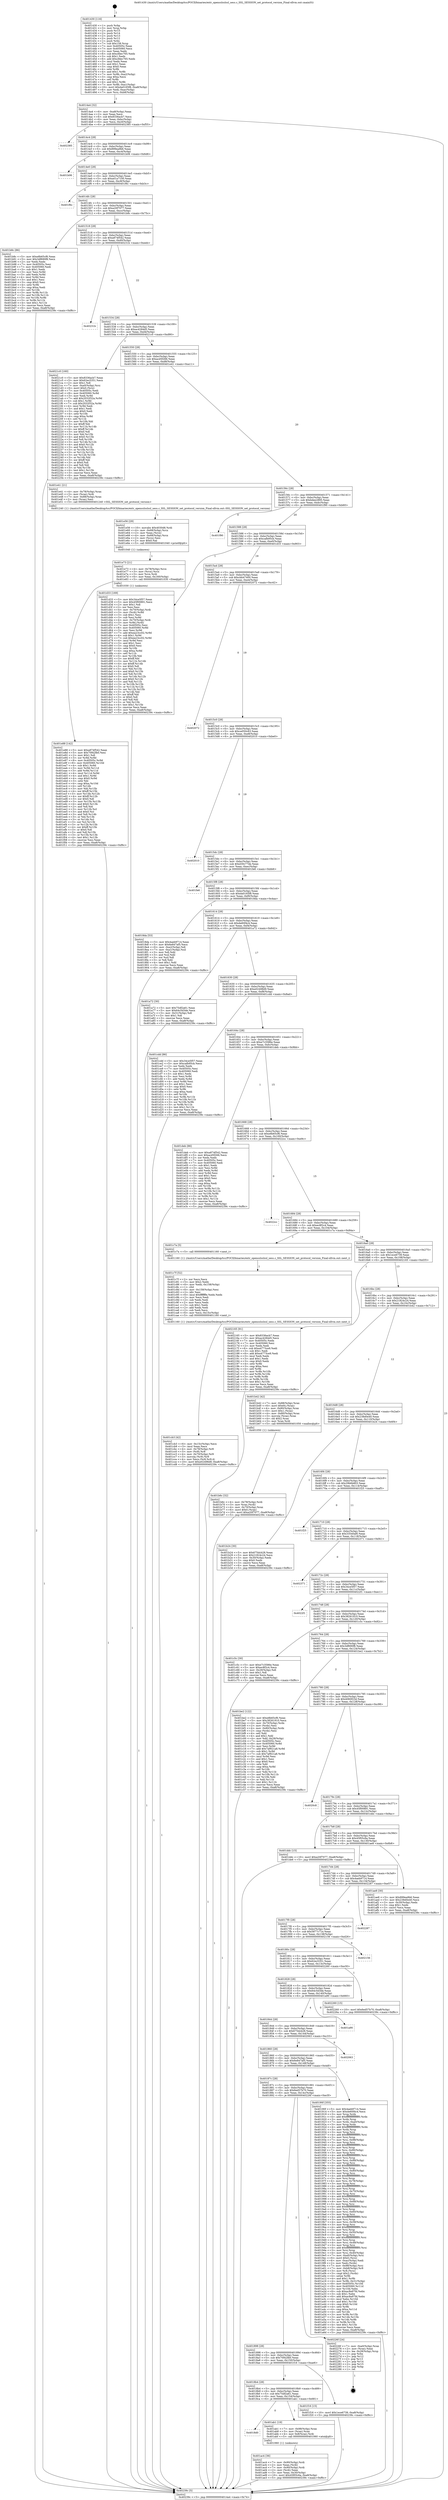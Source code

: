digraph "0x401430" {
  label = "0x401430 (/mnt/c/Users/mathe/Desktop/tcc/POCII/binaries/extr_opensslsslssl_sess.c_SSL_SESSION_set_protocol_version_Final-ollvm.out::main(0))"
  labelloc = "t"
  node[shape=record]

  Entry [label="",width=0.3,height=0.3,shape=circle,fillcolor=black,style=filled]
  "0x4014a4" [label="{
     0x4014a4 [32]\l
     | [instrs]\l
     &nbsp;&nbsp;0x4014a4 \<+6\>: mov -0xa8(%rbp),%eax\l
     &nbsp;&nbsp;0x4014aa \<+2\>: mov %eax,%ecx\l
     &nbsp;&nbsp;0x4014ac \<+6\>: sub $0x8336acb7,%ecx\l
     &nbsp;&nbsp;0x4014b2 \<+6\>: mov %eax,-0xbc(%rbp)\l
     &nbsp;&nbsp;0x4014b8 \<+6\>: mov %ecx,-0xc0(%rbp)\l
     &nbsp;&nbsp;0x4014be \<+6\>: je 0000000000402385 \<main+0xf55\>\l
  }"]
  "0x402385" [label="{
     0x402385\l
  }", style=dashed]
  "0x4014c4" [label="{
     0x4014c4 [28]\l
     | [instrs]\l
     &nbsp;&nbsp;0x4014c4 \<+5\>: jmp 00000000004014c9 \<main+0x99\>\l
     &nbsp;&nbsp;0x4014c9 \<+6\>: mov -0xbc(%rbp),%eax\l
     &nbsp;&nbsp;0x4014cf \<+5\>: sub $0x899ea9b6,%eax\l
     &nbsp;&nbsp;0x4014d4 \<+6\>: mov %eax,-0xc4(%rbp)\l
     &nbsp;&nbsp;0x4014da \<+6\>: je 0000000000401b06 \<main+0x6d6\>\l
  }"]
  Exit [label="",width=0.3,height=0.3,shape=circle,fillcolor=black,style=filled,peripheries=2]
  "0x401b06" [label="{
     0x401b06\l
  }", style=dashed]
  "0x4014e0" [label="{
     0x4014e0 [28]\l
     | [instrs]\l
     &nbsp;&nbsp;0x4014e0 \<+5\>: jmp 00000000004014e5 \<main+0xb5\>\l
     &nbsp;&nbsp;0x4014e5 \<+6\>: mov -0xbc(%rbp),%eax\l
     &nbsp;&nbsp;0x4014eb \<+5\>: sub $0xa01a7100,%eax\l
     &nbsp;&nbsp;0x4014f0 \<+6\>: mov %eax,-0xc8(%rbp)\l
     &nbsp;&nbsp;0x4014f6 \<+6\>: je 0000000000401f6c \<main+0xb3c\>\l
  }"]
  "0x401e88" [label="{
     0x401e88 [142]\l
     | [instrs]\l
     &nbsp;&nbsp;0x401e88 \<+5\>: mov $0xa874f542,%eax\l
     &nbsp;&nbsp;0x401e8d \<+5\>: mov $0x70f42fb0,%esi\l
     &nbsp;&nbsp;0x401e92 \<+2\>: mov $0x1,%dl\l
     &nbsp;&nbsp;0x401e94 \<+3\>: xor %r8d,%r8d\l
     &nbsp;&nbsp;0x401e97 \<+8\>: mov 0x40505c,%r9d\l
     &nbsp;&nbsp;0x401e9f \<+8\>: mov 0x405060,%r10d\l
     &nbsp;&nbsp;0x401ea7 \<+4\>: sub $0x1,%r8d\l
     &nbsp;&nbsp;0x401eab \<+3\>: mov %r9d,%r11d\l
     &nbsp;&nbsp;0x401eae \<+3\>: add %r8d,%r11d\l
     &nbsp;&nbsp;0x401eb1 \<+4\>: imul %r11d,%r9d\l
     &nbsp;&nbsp;0x401eb5 \<+4\>: and $0x1,%r9d\l
     &nbsp;&nbsp;0x401eb9 \<+4\>: cmp $0x0,%r9d\l
     &nbsp;&nbsp;0x401ebd \<+3\>: sete %bl\l
     &nbsp;&nbsp;0x401ec0 \<+4\>: cmp $0xa,%r10d\l
     &nbsp;&nbsp;0x401ec4 \<+4\>: setl %r14b\l
     &nbsp;&nbsp;0x401ec8 \<+3\>: mov %bl,%r15b\l
     &nbsp;&nbsp;0x401ecb \<+4\>: xor $0xff,%r15b\l
     &nbsp;&nbsp;0x401ecf \<+3\>: mov %r14b,%r12b\l
     &nbsp;&nbsp;0x401ed2 \<+4\>: xor $0xff,%r12b\l
     &nbsp;&nbsp;0x401ed6 \<+3\>: xor $0x0,%dl\l
     &nbsp;&nbsp;0x401ed9 \<+3\>: mov %r15b,%r13b\l
     &nbsp;&nbsp;0x401edc \<+4\>: and $0x0,%r13b\l
     &nbsp;&nbsp;0x401ee0 \<+2\>: and %dl,%bl\l
     &nbsp;&nbsp;0x401ee2 \<+3\>: mov %r12b,%cl\l
     &nbsp;&nbsp;0x401ee5 \<+3\>: and $0x0,%cl\l
     &nbsp;&nbsp;0x401ee8 \<+3\>: and %dl,%r14b\l
     &nbsp;&nbsp;0x401eeb \<+3\>: or %bl,%r13b\l
     &nbsp;&nbsp;0x401eee \<+3\>: or %r14b,%cl\l
     &nbsp;&nbsp;0x401ef1 \<+3\>: xor %cl,%r13b\l
     &nbsp;&nbsp;0x401ef4 \<+3\>: or %r12b,%r15b\l
     &nbsp;&nbsp;0x401ef7 \<+4\>: xor $0xff,%r15b\l
     &nbsp;&nbsp;0x401efb \<+3\>: or $0x0,%dl\l
     &nbsp;&nbsp;0x401efe \<+3\>: and %dl,%r15b\l
     &nbsp;&nbsp;0x401f01 \<+3\>: or %r15b,%r13b\l
     &nbsp;&nbsp;0x401f04 \<+4\>: test $0x1,%r13b\l
     &nbsp;&nbsp;0x401f08 \<+3\>: cmovne %esi,%eax\l
     &nbsp;&nbsp;0x401f0b \<+6\>: mov %eax,-0xa8(%rbp)\l
     &nbsp;&nbsp;0x401f11 \<+5\>: jmp 000000000040239c \<main+0xf6c\>\l
  }"]
  "0x401f6c" [label="{
     0x401f6c\l
  }", style=dashed]
  "0x4014fc" [label="{
     0x4014fc [28]\l
     | [instrs]\l
     &nbsp;&nbsp;0x4014fc \<+5\>: jmp 0000000000401501 \<main+0xd1\>\l
     &nbsp;&nbsp;0x401501 \<+6\>: mov -0xbc(%rbp),%eax\l
     &nbsp;&nbsp;0x401507 \<+5\>: sub $0xa20f7077,%eax\l
     &nbsp;&nbsp;0x40150c \<+6\>: mov %eax,-0xcc(%rbp)\l
     &nbsp;&nbsp;0x401512 \<+6\>: je 0000000000401b8c \<main+0x75c\>\l
  }"]
  "0x401e73" [label="{
     0x401e73 [21]\l
     | [instrs]\l
     &nbsp;&nbsp;0x401e73 \<+4\>: mov -0x78(%rbp),%rcx\l
     &nbsp;&nbsp;0x401e77 \<+3\>: mov (%rcx),%rcx\l
     &nbsp;&nbsp;0x401e7a \<+3\>: mov %rcx,%rdi\l
     &nbsp;&nbsp;0x401e7d \<+6\>: mov %eax,-0x160(%rbp)\l
     &nbsp;&nbsp;0x401e83 \<+5\>: call 0000000000401030 \<free@plt\>\l
     | [calls]\l
     &nbsp;&nbsp;0x401030 \{1\} (unknown)\l
  }"]
  "0x401b8c" [label="{
     0x401b8c [86]\l
     | [instrs]\l
     &nbsp;&nbsp;0x401b8c \<+5\>: mov $0xe8b65cf6,%eax\l
     &nbsp;&nbsp;0x401b91 \<+5\>: mov $0x3df690f8,%ecx\l
     &nbsp;&nbsp;0x401b96 \<+2\>: xor %edx,%edx\l
     &nbsp;&nbsp;0x401b98 \<+7\>: mov 0x40505c,%esi\l
     &nbsp;&nbsp;0x401b9f \<+7\>: mov 0x405060,%edi\l
     &nbsp;&nbsp;0x401ba6 \<+3\>: sub $0x1,%edx\l
     &nbsp;&nbsp;0x401ba9 \<+3\>: mov %esi,%r8d\l
     &nbsp;&nbsp;0x401bac \<+3\>: add %edx,%r8d\l
     &nbsp;&nbsp;0x401baf \<+4\>: imul %r8d,%esi\l
     &nbsp;&nbsp;0x401bb3 \<+3\>: and $0x1,%esi\l
     &nbsp;&nbsp;0x401bb6 \<+3\>: cmp $0x0,%esi\l
     &nbsp;&nbsp;0x401bb9 \<+4\>: sete %r9b\l
     &nbsp;&nbsp;0x401bbd \<+3\>: cmp $0xa,%edi\l
     &nbsp;&nbsp;0x401bc0 \<+4\>: setl %r10b\l
     &nbsp;&nbsp;0x401bc4 \<+3\>: mov %r9b,%r11b\l
     &nbsp;&nbsp;0x401bc7 \<+3\>: and %r10b,%r11b\l
     &nbsp;&nbsp;0x401bca \<+3\>: xor %r10b,%r9b\l
     &nbsp;&nbsp;0x401bcd \<+3\>: or %r9b,%r11b\l
     &nbsp;&nbsp;0x401bd0 \<+4\>: test $0x1,%r11b\l
     &nbsp;&nbsp;0x401bd4 \<+3\>: cmovne %ecx,%eax\l
     &nbsp;&nbsp;0x401bd7 \<+6\>: mov %eax,-0xa8(%rbp)\l
     &nbsp;&nbsp;0x401bdd \<+5\>: jmp 000000000040239c \<main+0xf6c\>\l
  }"]
  "0x401518" [label="{
     0x401518 [28]\l
     | [instrs]\l
     &nbsp;&nbsp;0x401518 \<+5\>: jmp 000000000040151d \<main+0xed\>\l
     &nbsp;&nbsp;0x40151d \<+6\>: mov -0xbc(%rbp),%eax\l
     &nbsp;&nbsp;0x401523 \<+5\>: sub $0xa874f542,%eax\l
     &nbsp;&nbsp;0x401528 \<+6\>: mov %eax,-0xd0(%rbp)\l
     &nbsp;&nbsp;0x40152e \<+6\>: je 000000000040231b \<main+0xeeb\>\l
  }"]
  "0x401e56" [label="{
     0x401e56 [29]\l
     | [instrs]\l
     &nbsp;&nbsp;0x401e56 \<+10\>: movabs $0x4030d6,%rdi\l
     &nbsp;&nbsp;0x401e60 \<+4\>: mov -0x68(%rbp),%rcx\l
     &nbsp;&nbsp;0x401e64 \<+2\>: mov %eax,(%rcx)\l
     &nbsp;&nbsp;0x401e66 \<+4\>: mov -0x68(%rbp),%rcx\l
     &nbsp;&nbsp;0x401e6a \<+2\>: mov (%rcx),%esi\l
     &nbsp;&nbsp;0x401e6c \<+2\>: mov $0x0,%al\l
     &nbsp;&nbsp;0x401e6e \<+5\>: call 0000000000401040 \<printf@plt\>\l
     | [calls]\l
     &nbsp;&nbsp;0x401040 \{1\} (unknown)\l
  }"]
  "0x40231b" [label="{
     0x40231b\l
  }", style=dashed]
  "0x401534" [label="{
     0x401534 [28]\l
     | [instrs]\l
     &nbsp;&nbsp;0x401534 \<+5\>: jmp 0000000000401539 \<main+0x109\>\l
     &nbsp;&nbsp;0x401539 \<+6\>: mov -0xbc(%rbp),%eax\l
     &nbsp;&nbsp;0x40153f \<+5\>: sub $0xac4284d5,%eax\l
     &nbsp;&nbsp;0x401544 \<+6\>: mov %eax,-0xd4(%rbp)\l
     &nbsp;&nbsp;0x40154a \<+6\>: je 00000000004021c0 \<main+0xd90\>\l
  }"]
  "0x401cb3" [label="{
     0x401cb3 [42]\l
     | [instrs]\l
     &nbsp;&nbsp;0x401cb3 \<+6\>: mov -0x15c(%rbp),%ecx\l
     &nbsp;&nbsp;0x401cb9 \<+3\>: imul %eax,%ecx\l
     &nbsp;&nbsp;0x401cbc \<+4\>: mov -0x78(%rbp),%r8\l
     &nbsp;&nbsp;0x401cc0 \<+3\>: mov (%r8),%r8\l
     &nbsp;&nbsp;0x401cc3 \<+4\>: mov -0x70(%rbp),%r9\l
     &nbsp;&nbsp;0x401cc7 \<+3\>: movslq (%r9),%r9\l
     &nbsp;&nbsp;0x401cca \<+4\>: mov %ecx,(%r8,%r9,4)\l
     &nbsp;&nbsp;0x401cce \<+10\>: movl $0xe02498d9,-0xa8(%rbp)\l
     &nbsp;&nbsp;0x401cd8 \<+5\>: jmp 000000000040239c \<main+0xf6c\>\l
  }"]
  "0x4021c0" [label="{
     0x4021c0 [160]\l
     | [instrs]\l
     &nbsp;&nbsp;0x4021c0 \<+5\>: mov $0x8336acb7,%eax\l
     &nbsp;&nbsp;0x4021c5 \<+5\>: mov $0x62ec5351,%ecx\l
     &nbsp;&nbsp;0x4021ca \<+2\>: mov $0x1,%dl\l
     &nbsp;&nbsp;0x4021cc \<+7\>: mov -0xa0(%rbp),%rsi\l
     &nbsp;&nbsp;0x4021d3 \<+6\>: movl $0x0,(%rsi)\l
     &nbsp;&nbsp;0x4021d9 \<+7\>: mov 0x40505c,%edi\l
     &nbsp;&nbsp;0x4021e0 \<+8\>: mov 0x405060,%r8d\l
     &nbsp;&nbsp;0x4021e8 \<+3\>: mov %edi,%r9d\l
     &nbsp;&nbsp;0x4021eb \<+7\>: add $0x2032f32a,%r9d\l
     &nbsp;&nbsp;0x4021f2 \<+4\>: sub $0x1,%r9d\l
     &nbsp;&nbsp;0x4021f6 \<+7\>: sub $0x2032f32a,%r9d\l
     &nbsp;&nbsp;0x4021fd \<+4\>: imul %r9d,%edi\l
     &nbsp;&nbsp;0x402201 \<+3\>: and $0x1,%edi\l
     &nbsp;&nbsp;0x402204 \<+3\>: cmp $0x0,%edi\l
     &nbsp;&nbsp;0x402207 \<+4\>: sete %r10b\l
     &nbsp;&nbsp;0x40220b \<+4\>: cmp $0xa,%r8d\l
     &nbsp;&nbsp;0x40220f \<+4\>: setl %r11b\l
     &nbsp;&nbsp;0x402213 \<+3\>: mov %r10b,%bl\l
     &nbsp;&nbsp;0x402216 \<+3\>: xor $0xff,%bl\l
     &nbsp;&nbsp;0x402219 \<+3\>: mov %r11b,%r14b\l
     &nbsp;&nbsp;0x40221c \<+4\>: xor $0xff,%r14b\l
     &nbsp;&nbsp;0x402220 \<+3\>: xor $0x0,%dl\l
     &nbsp;&nbsp;0x402223 \<+3\>: mov %bl,%r15b\l
     &nbsp;&nbsp;0x402226 \<+4\>: and $0x0,%r15b\l
     &nbsp;&nbsp;0x40222a \<+3\>: and %dl,%r10b\l
     &nbsp;&nbsp;0x40222d \<+3\>: mov %r14b,%r12b\l
     &nbsp;&nbsp;0x402230 \<+4\>: and $0x0,%r12b\l
     &nbsp;&nbsp;0x402234 \<+3\>: and %dl,%r11b\l
     &nbsp;&nbsp;0x402237 \<+3\>: or %r10b,%r15b\l
     &nbsp;&nbsp;0x40223a \<+3\>: or %r11b,%r12b\l
     &nbsp;&nbsp;0x40223d \<+3\>: xor %r12b,%r15b\l
     &nbsp;&nbsp;0x402240 \<+3\>: or %r14b,%bl\l
     &nbsp;&nbsp;0x402243 \<+3\>: xor $0xff,%bl\l
     &nbsp;&nbsp;0x402246 \<+3\>: or $0x0,%dl\l
     &nbsp;&nbsp;0x402249 \<+2\>: and %dl,%bl\l
     &nbsp;&nbsp;0x40224b \<+3\>: or %bl,%r15b\l
     &nbsp;&nbsp;0x40224e \<+4\>: test $0x1,%r15b\l
     &nbsp;&nbsp;0x402252 \<+3\>: cmovne %ecx,%eax\l
     &nbsp;&nbsp;0x402255 \<+6\>: mov %eax,-0xa8(%rbp)\l
     &nbsp;&nbsp;0x40225b \<+5\>: jmp 000000000040239c \<main+0xf6c\>\l
  }"]
  "0x401550" [label="{
     0x401550 [28]\l
     | [instrs]\l
     &nbsp;&nbsp;0x401550 \<+5\>: jmp 0000000000401555 \<main+0x125\>\l
     &nbsp;&nbsp;0x401555 \<+6\>: mov -0xbc(%rbp),%eax\l
     &nbsp;&nbsp;0x40155b \<+5\>: sub $0xacd5f266,%eax\l
     &nbsp;&nbsp;0x401560 \<+6\>: mov %eax,-0xd8(%rbp)\l
     &nbsp;&nbsp;0x401566 \<+6\>: je 0000000000401e41 \<main+0xa11\>\l
  }"]
  "0x401c7f" [label="{
     0x401c7f [52]\l
     | [instrs]\l
     &nbsp;&nbsp;0x401c7f \<+2\>: xor %ecx,%ecx\l
     &nbsp;&nbsp;0x401c81 \<+5\>: mov $0x2,%edx\l
     &nbsp;&nbsp;0x401c86 \<+6\>: mov %edx,-0x158(%rbp)\l
     &nbsp;&nbsp;0x401c8c \<+1\>: cltd\l
     &nbsp;&nbsp;0x401c8d \<+6\>: mov -0x158(%rbp),%esi\l
     &nbsp;&nbsp;0x401c93 \<+2\>: idiv %esi\l
     &nbsp;&nbsp;0x401c95 \<+6\>: imul $0xfffffffe,%edx,%edx\l
     &nbsp;&nbsp;0x401c9b \<+2\>: mov %ecx,%edi\l
     &nbsp;&nbsp;0x401c9d \<+2\>: sub %edx,%edi\l
     &nbsp;&nbsp;0x401c9f \<+2\>: mov %ecx,%edx\l
     &nbsp;&nbsp;0x401ca1 \<+3\>: sub $0x1,%edx\l
     &nbsp;&nbsp;0x401ca4 \<+2\>: add %edx,%edi\l
     &nbsp;&nbsp;0x401ca6 \<+2\>: sub %edi,%ecx\l
     &nbsp;&nbsp;0x401ca8 \<+6\>: mov %ecx,-0x15c(%rbp)\l
     &nbsp;&nbsp;0x401cae \<+5\>: call 0000000000401160 \<next_i\>\l
     | [calls]\l
     &nbsp;&nbsp;0x401160 \{1\} (/mnt/c/Users/mathe/Desktop/tcc/POCII/binaries/extr_opensslsslssl_sess.c_SSL_SESSION_set_protocol_version_Final-ollvm.out::next_i)\l
  }"]
  "0x401e41" [label="{
     0x401e41 [21]\l
     | [instrs]\l
     &nbsp;&nbsp;0x401e41 \<+4\>: mov -0x78(%rbp),%rax\l
     &nbsp;&nbsp;0x401e45 \<+3\>: mov (%rax),%rdi\l
     &nbsp;&nbsp;0x401e48 \<+7\>: mov -0x88(%rbp),%rax\l
     &nbsp;&nbsp;0x401e4f \<+2\>: mov (%rax),%esi\l
     &nbsp;&nbsp;0x401e51 \<+5\>: call 0000000000401240 \<SSL_SESSION_set_protocol_version\>\l
     | [calls]\l
     &nbsp;&nbsp;0x401240 \{1\} (/mnt/c/Users/mathe/Desktop/tcc/POCII/binaries/extr_opensslsslssl_sess.c_SSL_SESSION_set_protocol_version_Final-ollvm.out::SSL_SESSION_set_protocol_version)\l
  }"]
  "0x40156c" [label="{
     0x40156c [28]\l
     | [instrs]\l
     &nbsp;&nbsp;0x40156c \<+5\>: jmp 0000000000401571 \<main+0x141\>\l
     &nbsp;&nbsp;0x401571 \<+6\>: mov -0xbc(%rbp),%eax\l
     &nbsp;&nbsp;0x401577 \<+5\>: sub $0xbdee2895,%eax\l
     &nbsp;&nbsp;0x40157c \<+6\>: mov %eax,-0xdc(%rbp)\l
     &nbsp;&nbsp;0x401582 \<+6\>: je 0000000000401f90 \<main+0xb60\>\l
  }"]
  "0x401b6c" [label="{
     0x401b6c [32]\l
     | [instrs]\l
     &nbsp;&nbsp;0x401b6c \<+4\>: mov -0x78(%rbp),%rdi\l
     &nbsp;&nbsp;0x401b70 \<+3\>: mov %rax,(%rdi)\l
     &nbsp;&nbsp;0x401b73 \<+4\>: mov -0x70(%rbp),%rax\l
     &nbsp;&nbsp;0x401b77 \<+6\>: movl $0x0,(%rax)\l
     &nbsp;&nbsp;0x401b7d \<+10\>: movl $0xa20f7077,-0xa8(%rbp)\l
     &nbsp;&nbsp;0x401b87 \<+5\>: jmp 000000000040239c \<main+0xf6c\>\l
  }"]
  "0x401f90" [label="{
     0x401f90\l
  }", style=dashed]
  "0x401588" [label="{
     0x401588 [28]\l
     | [instrs]\l
     &nbsp;&nbsp;0x401588 \<+5\>: jmp 000000000040158d \<main+0x15d\>\l
     &nbsp;&nbsp;0x40158d \<+6\>: mov -0xbc(%rbp),%eax\l
     &nbsp;&nbsp;0x401593 \<+5\>: sub $0xcafb95cb,%eax\l
     &nbsp;&nbsp;0x401598 \<+6\>: mov %eax,-0xe0(%rbp)\l
     &nbsp;&nbsp;0x40159e \<+6\>: je 0000000000401d33 \<main+0x903\>\l
  }"]
  "0x401ac4" [label="{
     0x401ac4 [36]\l
     | [instrs]\l
     &nbsp;&nbsp;0x401ac4 \<+7\>: mov -0x90(%rbp),%rdi\l
     &nbsp;&nbsp;0x401acb \<+2\>: mov %eax,(%rdi)\l
     &nbsp;&nbsp;0x401acd \<+7\>: mov -0x90(%rbp),%rdi\l
     &nbsp;&nbsp;0x401ad4 \<+2\>: mov (%rdi),%eax\l
     &nbsp;&nbsp;0x401ad6 \<+3\>: mov %eax,-0x30(%rbp)\l
     &nbsp;&nbsp;0x401ad9 \<+10\>: movl $0x45f05c6a,-0xa8(%rbp)\l
     &nbsp;&nbsp;0x401ae3 \<+5\>: jmp 000000000040239c \<main+0xf6c\>\l
  }"]
  "0x401d33" [label="{
     0x401d33 [169]\l
     | [instrs]\l
     &nbsp;&nbsp;0x401d33 \<+5\>: mov $0x34ce5f57,%eax\l
     &nbsp;&nbsp;0x401d38 \<+5\>: mov $0x45f00891,%ecx\l
     &nbsp;&nbsp;0x401d3d \<+2\>: mov $0x1,%dl\l
     &nbsp;&nbsp;0x401d3f \<+2\>: xor %esi,%esi\l
     &nbsp;&nbsp;0x401d41 \<+4\>: mov -0x70(%rbp),%rdi\l
     &nbsp;&nbsp;0x401d45 \<+3\>: mov (%rdi),%r8d\l
     &nbsp;&nbsp;0x401d48 \<+3\>: sub $0x1,%esi\l
     &nbsp;&nbsp;0x401d4b \<+3\>: sub %esi,%r8d\l
     &nbsp;&nbsp;0x401d4e \<+4\>: mov -0x70(%rbp),%rdi\l
     &nbsp;&nbsp;0x401d52 \<+3\>: mov %r8d,(%rdi)\l
     &nbsp;&nbsp;0x401d55 \<+7\>: mov 0x40505c,%esi\l
     &nbsp;&nbsp;0x401d5c \<+8\>: mov 0x405060,%r8d\l
     &nbsp;&nbsp;0x401d64 \<+3\>: mov %esi,%r9d\l
     &nbsp;&nbsp;0x401d67 \<+7\>: add $0xea23cc02,%r9d\l
     &nbsp;&nbsp;0x401d6e \<+4\>: sub $0x1,%r9d\l
     &nbsp;&nbsp;0x401d72 \<+7\>: sub $0xea23cc02,%r9d\l
     &nbsp;&nbsp;0x401d79 \<+4\>: imul %r9d,%esi\l
     &nbsp;&nbsp;0x401d7d \<+3\>: and $0x1,%esi\l
     &nbsp;&nbsp;0x401d80 \<+3\>: cmp $0x0,%esi\l
     &nbsp;&nbsp;0x401d83 \<+4\>: sete %r10b\l
     &nbsp;&nbsp;0x401d87 \<+4\>: cmp $0xa,%r8d\l
     &nbsp;&nbsp;0x401d8b \<+4\>: setl %r11b\l
     &nbsp;&nbsp;0x401d8f \<+3\>: mov %r10b,%bl\l
     &nbsp;&nbsp;0x401d92 \<+3\>: xor $0xff,%bl\l
     &nbsp;&nbsp;0x401d95 \<+3\>: mov %r11b,%r14b\l
     &nbsp;&nbsp;0x401d98 \<+4\>: xor $0xff,%r14b\l
     &nbsp;&nbsp;0x401d9c \<+3\>: xor $0x0,%dl\l
     &nbsp;&nbsp;0x401d9f \<+3\>: mov %bl,%r15b\l
     &nbsp;&nbsp;0x401da2 \<+4\>: and $0x0,%r15b\l
     &nbsp;&nbsp;0x401da6 \<+3\>: and %dl,%r10b\l
     &nbsp;&nbsp;0x401da9 \<+3\>: mov %r14b,%r12b\l
     &nbsp;&nbsp;0x401dac \<+4\>: and $0x0,%r12b\l
     &nbsp;&nbsp;0x401db0 \<+3\>: and %dl,%r11b\l
     &nbsp;&nbsp;0x401db3 \<+3\>: or %r10b,%r15b\l
     &nbsp;&nbsp;0x401db6 \<+3\>: or %r11b,%r12b\l
     &nbsp;&nbsp;0x401db9 \<+3\>: xor %r12b,%r15b\l
     &nbsp;&nbsp;0x401dbc \<+3\>: or %r14b,%bl\l
     &nbsp;&nbsp;0x401dbf \<+3\>: xor $0xff,%bl\l
     &nbsp;&nbsp;0x401dc2 \<+3\>: or $0x0,%dl\l
     &nbsp;&nbsp;0x401dc5 \<+2\>: and %dl,%bl\l
     &nbsp;&nbsp;0x401dc7 \<+3\>: or %bl,%r15b\l
     &nbsp;&nbsp;0x401dca \<+4\>: test $0x1,%r15b\l
     &nbsp;&nbsp;0x401dce \<+3\>: cmovne %ecx,%eax\l
     &nbsp;&nbsp;0x401dd1 \<+6\>: mov %eax,-0xa8(%rbp)\l
     &nbsp;&nbsp;0x401dd7 \<+5\>: jmp 000000000040239c \<main+0xf6c\>\l
  }"]
  "0x4015a4" [label="{
     0x4015a4 [28]\l
     | [instrs]\l
     &nbsp;&nbsp;0x4015a4 \<+5\>: jmp 00000000004015a9 \<main+0x179\>\l
     &nbsp;&nbsp;0x4015a9 \<+6\>: mov -0xbc(%rbp),%eax\l
     &nbsp;&nbsp;0x4015af \<+5\>: sub $0xcbb47400,%eax\l
     &nbsp;&nbsp;0x4015b4 \<+6\>: mov %eax,-0xe4(%rbp)\l
     &nbsp;&nbsp;0x4015ba \<+6\>: je 0000000000402072 \<main+0xc42\>\l
  }"]
  "0x4018d0" [label="{
     0x4018d0\l
  }", style=dashed]
  "0x402072" [label="{
     0x402072\l
  }", style=dashed]
  "0x4015c0" [label="{
     0x4015c0 [28]\l
     | [instrs]\l
     &nbsp;&nbsp;0x4015c0 \<+5\>: jmp 00000000004015c5 \<main+0x195\>\l
     &nbsp;&nbsp;0x4015c5 \<+6\>: mov -0xbc(%rbp),%eax\l
     &nbsp;&nbsp;0x4015cb \<+5\>: sub $0xce050c63,%eax\l
     &nbsp;&nbsp;0x4015d0 \<+6\>: mov %eax,-0xe8(%rbp)\l
     &nbsp;&nbsp;0x4015d6 \<+6\>: je 0000000000402010 \<main+0xbe0\>\l
  }"]
  "0x401ab1" [label="{
     0x401ab1 [19]\l
     | [instrs]\l
     &nbsp;&nbsp;0x401ab1 \<+7\>: mov -0x98(%rbp),%rax\l
     &nbsp;&nbsp;0x401ab8 \<+3\>: mov (%rax),%rax\l
     &nbsp;&nbsp;0x401abb \<+4\>: mov 0x8(%rax),%rdi\l
     &nbsp;&nbsp;0x401abf \<+5\>: call 0000000000401060 \<atoi@plt\>\l
     | [calls]\l
     &nbsp;&nbsp;0x401060 \{1\} (unknown)\l
  }"]
  "0x402010" [label="{
     0x402010\l
  }", style=dashed]
  "0x4015dc" [label="{
     0x4015dc [28]\l
     | [instrs]\l
     &nbsp;&nbsp;0x4015dc \<+5\>: jmp 00000000004015e1 \<main+0x1b1\>\l
     &nbsp;&nbsp;0x4015e1 \<+6\>: mov -0xbc(%rbp),%eax\l
     &nbsp;&nbsp;0x4015e7 \<+5\>: sub $0xd30c77de,%eax\l
     &nbsp;&nbsp;0x4015ec \<+6\>: mov %eax,-0xec(%rbp)\l
     &nbsp;&nbsp;0x4015f2 \<+6\>: je 0000000000401fe6 \<main+0xbb6\>\l
  }"]
  "0x4018b4" [label="{
     0x4018b4 [28]\l
     | [instrs]\l
     &nbsp;&nbsp;0x4018b4 \<+5\>: jmp 00000000004018b9 \<main+0x489\>\l
     &nbsp;&nbsp;0x4018b9 \<+6\>: mov -0xbc(%rbp),%eax\l
     &nbsp;&nbsp;0x4018bf \<+5\>: sub $0x75df2a61,%eax\l
     &nbsp;&nbsp;0x4018c4 \<+6\>: mov %eax,-0x154(%rbp)\l
     &nbsp;&nbsp;0x4018ca \<+6\>: je 0000000000401ab1 \<main+0x681\>\l
  }"]
  "0x401fe6" [label="{
     0x401fe6\l
  }", style=dashed]
  "0x4015f8" [label="{
     0x4015f8 [28]\l
     | [instrs]\l
     &nbsp;&nbsp;0x4015f8 \<+5\>: jmp 00000000004015fd \<main+0x1cd\>\l
     &nbsp;&nbsp;0x4015fd \<+6\>: mov -0xbc(%rbp),%eax\l
     &nbsp;&nbsp;0x401603 \<+5\>: sub $0xda0165f8,%eax\l
     &nbsp;&nbsp;0x401608 \<+6\>: mov %eax,-0xf0(%rbp)\l
     &nbsp;&nbsp;0x40160e \<+6\>: je 00000000004018da \<main+0x4aa\>\l
  }"]
  "0x401f16" [label="{
     0x401f16 [15]\l
     | [instrs]\l
     &nbsp;&nbsp;0x401f16 \<+10\>: movl $0x1ece6739,-0xa8(%rbp)\l
     &nbsp;&nbsp;0x401f20 \<+5\>: jmp 000000000040239c \<main+0xf6c\>\l
  }"]
  "0x4018da" [label="{
     0x4018da [53]\l
     | [instrs]\l
     &nbsp;&nbsp;0x4018da \<+5\>: mov $0x4aeb9714,%eax\l
     &nbsp;&nbsp;0x4018df \<+5\>: mov $0x6e847af5,%ecx\l
     &nbsp;&nbsp;0x4018e4 \<+6\>: mov -0xa2(%rbp),%dl\l
     &nbsp;&nbsp;0x4018ea \<+7\>: mov -0xa1(%rbp),%sil\l
     &nbsp;&nbsp;0x4018f1 \<+3\>: mov %dl,%dil\l
     &nbsp;&nbsp;0x4018f4 \<+3\>: and %sil,%dil\l
     &nbsp;&nbsp;0x4018f7 \<+3\>: xor %sil,%dl\l
     &nbsp;&nbsp;0x4018fa \<+3\>: or %dl,%dil\l
     &nbsp;&nbsp;0x4018fd \<+4\>: test $0x1,%dil\l
     &nbsp;&nbsp;0x401901 \<+3\>: cmovne %ecx,%eax\l
     &nbsp;&nbsp;0x401904 \<+6\>: mov %eax,-0xa8(%rbp)\l
     &nbsp;&nbsp;0x40190a \<+5\>: jmp 000000000040239c \<main+0xf6c\>\l
  }"]
  "0x401614" [label="{
     0x401614 [28]\l
     | [instrs]\l
     &nbsp;&nbsp;0x401614 \<+5\>: jmp 0000000000401619 \<main+0x1e9\>\l
     &nbsp;&nbsp;0x401619 \<+6\>: mov -0xbc(%rbp),%eax\l
     &nbsp;&nbsp;0x40161f \<+5\>: sub $0xde60f4c4,%eax\l
     &nbsp;&nbsp;0x401624 \<+6\>: mov %eax,-0xf4(%rbp)\l
     &nbsp;&nbsp;0x40162a \<+6\>: je 0000000000401a72 \<main+0x642\>\l
  }"]
  "0x40239c" [label="{
     0x40239c [5]\l
     | [instrs]\l
     &nbsp;&nbsp;0x40239c \<+5\>: jmp 00000000004014a4 \<main+0x74\>\l
  }"]
  "0x401430" [label="{
     0x401430 [116]\l
     | [instrs]\l
     &nbsp;&nbsp;0x401430 \<+1\>: push %rbp\l
     &nbsp;&nbsp;0x401431 \<+3\>: mov %rsp,%rbp\l
     &nbsp;&nbsp;0x401434 \<+2\>: push %r15\l
     &nbsp;&nbsp;0x401436 \<+2\>: push %r14\l
     &nbsp;&nbsp;0x401438 \<+2\>: push %r13\l
     &nbsp;&nbsp;0x40143a \<+2\>: push %r12\l
     &nbsp;&nbsp;0x40143c \<+1\>: push %rbx\l
     &nbsp;&nbsp;0x40143d \<+7\>: sub $0x158,%rsp\l
     &nbsp;&nbsp;0x401444 \<+7\>: mov 0x40505c,%eax\l
     &nbsp;&nbsp;0x40144b \<+7\>: mov 0x405060,%ecx\l
     &nbsp;&nbsp;0x401452 \<+2\>: mov %eax,%edx\l
     &nbsp;&nbsp;0x401454 \<+6\>: sub $0xcfdec765,%edx\l
     &nbsp;&nbsp;0x40145a \<+3\>: sub $0x1,%edx\l
     &nbsp;&nbsp;0x40145d \<+6\>: add $0xcfdec765,%edx\l
     &nbsp;&nbsp;0x401463 \<+3\>: imul %edx,%eax\l
     &nbsp;&nbsp;0x401466 \<+3\>: and $0x1,%eax\l
     &nbsp;&nbsp;0x401469 \<+3\>: cmp $0x0,%eax\l
     &nbsp;&nbsp;0x40146c \<+4\>: sete %r8b\l
     &nbsp;&nbsp;0x401470 \<+4\>: and $0x1,%r8b\l
     &nbsp;&nbsp;0x401474 \<+7\>: mov %r8b,-0xa2(%rbp)\l
     &nbsp;&nbsp;0x40147b \<+3\>: cmp $0xa,%ecx\l
     &nbsp;&nbsp;0x40147e \<+4\>: setl %r8b\l
     &nbsp;&nbsp;0x401482 \<+4\>: and $0x1,%r8b\l
     &nbsp;&nbsp;0x401486 \<+7\>: mov %r8b,-0xa1(%rbp)\l
     &nbsp;&nbsp;0x40148d \<+10\>: movl $0xda0165f8,-0xa8(%rbp)\l
     &nbsp;&nbsp;0x401497 \<+6\>: mov %edi,-0xac(%rbp)\l
     &nbsp;&nbsp;0x40149d \<+7\>: mov %rsi,-0xb8(%rbp)\l
  }"]
  "0x401898" [label="{
     0x401898 [28]\l
     | [instrs]\l
     &nbsp;&nbsp;0x401898 \<+5\>: jmp 000000000040189d \<main+0x46d\>\l
     &nbsp;&nbsp;0x40189d \<+6\>: mov -0xbc(%rbp),%eax\l
     &nbsp;&nbsp;0x4018a3 \<+5\>: sub $0x70f42fb0,%eax\l
     &nbsp;&nbsp;0x4018a8 \<+6\>: mov %eax,-0x150(%rbp)\l
     &nbsp;&nbsp;0x4018ae \<+6\>: je 0000000000401f16 \<main+0xae6\>\l
  }"]
  "0x401a72" [label="{
     0x401a72 [30]\l
     | [instrs]\l
     &nbsp;&nbsp;0x401a72 \<+5\>: mov $0x75df2a61,%eax\l
     &nbsp;&nbsp;0x401a77 \<+5\>: mov $0x64c5d3de,%ecx\l
     &nbsp;&nbsp;0x401a7c \<+3\>: mov -0x31(%rbp),%dl\l
     &nbsp;&nbsp;0x401a7f \<+3\>: test $0x1,%dl\l
     &nbsp;&nbsp;0x401a82 \<+3\>: cmovne %ecx,%eax\l
     &nbsp;&nbsp;0x401a85 \<+6\>: mov %eax,-0xa8(%rbp)\l
     &nbsp;&nbsp;0x401a8b \<+5\>: jmp 000000000040239c \<main+0xf6c\>\l
  }"]
  "0x401630" [label="{
     0x401630 [28]\l
     | [instrs]\l
     &nbsp;&nbsp;0x401630 \<+5\>: jmp 0000000000401635 \<main+0x205\>\l
     &nbsp;&nbsp;0x401635 \<+6\>: mov -0xbc(%rbp),%eax\l
     &nbsp;&nbsp;0x40163b \<+5\>: sub $0xe02498d9,%eax\l
     &nbsp;&nbsp;0x401640 \<+6\>: mov %eax,-0xf8(%rbp)\l
     &nbsp;&nbsp;0x401646 \<+6\>: je 0000000000401cdd \<main+0x8ad\>\l
  }"]
  "0x40226f" [label="{
     0x40226f [24]\l
     | [instrs]\l
     &nbsp;&nbsp;0x40226f \<+7\>: mov -0xa0(%rbp),%rax\l
     &nbsp;&nbsp;0x402276 \<+2\>: mov (%rax),%eax\l
     &nbsp;&nbsp;0x402278 \<+4\>: lea -0x28(%rbp),%rsp\l
     &nbsp;&nbsp;0x40227c \<+1\>: pop %rbx\l
     &nbsp;&nbsp;0x40227d \<+2\>: pop %r12\l
     &nbsp;&nbsp;0x40227f \<+2\>: pop %r13\l
     &nbsp;&nbsp;0x402281 \<+2\>: pop %r14\l
     &nbsp;&nbsp;0x402283 \<+2\>: pop %r15\l
     &nbsp;&nbsp;0x402285 \<+1\>: pop %rbp\l
     &nbsp;&nbsp;0x402286 \<+1\>: ret\l
  }"]
  "0x401cdd" [label="{
     0x401cdd [86]\l
     | [instrs]\l
     &nbsp;&nbsp;0x401cdd \<+5\>: mov $0x34ce5f57,%eax\l
     &nbsp;&nbsp;0x401ce2 \<+5\>: mov $0xcafb95cb,%ecx\l
     &nbsp;&nbsp;0x401ce7 \<+2\>: xor %edx,%edx\l
     &nbsp;&nbsp;0x401ce9 \<+7\>: mov 0x40505c,%esi\l
     &nbsp;&nbsp;0x401cf0 \<+7\>: mov 0x405060,%edi\l
     &nbsp;&nbsp;0x401cf7 \<+3\>: sub $0x1,%edx\l
     &nbsp;&nbsp;0x401cfa \<+3\>: mov %esi,%r8d\l
     &nbsp;&nbsp;0x401cfd \<+3\>: add %edx,%r8d\l
     &nbsp;&nbsp;0x401d00 \<+4\>: imul %r8d,%esi\l
     &nbsp;&nbsp;0x401d04 \<+3\>: and $0x1,%esi\l
     &nbsp;&nbsp;0x401d07 \<+3\>: cmp $0x0,%esi\l
     &nbsp;&nbsp;0x401d0a \<+4\>: sete %r9b\l
     &nbsp;&nbsp;0x401d0e \<+3\>: cmp $0xa,%edi\l
     &nbsp;&nbsp;0x401d11 \<+4\>: setl %r10b\l
     &nbsp;&nbsp;0x401d15 \<+3\>: mov %r9b,%r11b\l
     &nbsp;&nbsp;0x401d18 \<+3\>: and %r10b,%r11b\l
     &nbsp;&nbsp;0x401d1b \<+3\>: xor %r10b,%r9b\l
     &nbsp;&nbsp;0x401d1e \<+3\>: or %r9b,%r11b\l
     &nbsp;&nbsp;0x401d21 \<+4\>: test $0x1,%r11b\l
     &nbsp;&nbsp;0x401d25 \<+3\>: cmovne %ecx,%eax\l
     &nbsp;&nbsp;0x401d28 \<+6\>: mov %eax,-0xa8(%rbp)\l
     &nbsp;&nbsp;0x401d2e \<+5\>: jmp 000000000040239c \<main+0xf6c\>\l
  }"]
  "0x40164c" [label="{
     0x40164c [28]\l
     | [instrs]\l
     &nbsp;&nbsp;0x40164c \<+5\>: jmp 0000000000401651 \<main+0x221\>\l
     &nbsp;&nbsp;0x401651 \<+6\>: mov -0xbc(%rbp),%eax\l
     &nbsp;&nbsp;0x401657 \<+5\>: sub $0xe7c3586e,%eax\l
     &nbsp;&nbsp;0x40165c \<+6\>: mov %eax,-0xfc(%rbp)\l
     &nbsp;&nbsp;0x401662 \<+6\>: je 0000000000401deb \<main+0x9bb\>\l
  }"]
  "0x40187c" [label="{
     0x40187c [28]\l
     | [instrs]\l
     &nbsp;&nbsp;0x40187c \<+5\>: jmp 0000000000401881 \<main+0x451\>\l
     &nbsp;&nbsp;0x401881 \<+6\>: mov -0xbc(%rbp),%eax\l
     &nbsp;&nbsp;0x401887 \<+5\>: sub $0x6ed57b70,%eax\l
     &nbsp;&nbsp;0x40188c \<+6\>: mov %eax,-0x14c(%rbp)\l
     &nbsp;&nbsp;0x401892 \<+6\>: je 000000000040226f \<main+0xe3f\>\l
  }"]
  "0x401deb" [label="{
     0x401deb [86]\l
     | [instrs]\l
     &nbsp;&nbsp;0x401deb \<+5\>: mov $0xa874f542,%eax\l
     &nbsp;&nbsp;0x401df0 \<+5\>: mov $0xacd5f266,%ecx\l
     &nbsp;&nbsp;0x401df5 \<+2\>: xor %edx,%edx\l
     &nbsp;&nbsp;0x401df7 \<+7\>: mov 0x40505c,%esi\l
     &nbsp;&nbsp;0x401dfe \<+7\>: mov 0x405060,%edi\l
     &nbsp;&nbsp;0x401e05 \<+3\>: sub $0x1,%edx\l
     &nbsp;&nbsp;0x401e08 \<+3\>: mov %esi,%r8d\l
     &nbsp;&nbsp;0x401e0b \<+3\>: add %edx,%r8d\l
     &nbsp;&nbsp;0x401e0e \<+4\>: imul %r8d,%esi\l
     &nbsp;&nbsp;0x401e12 \<+3\>: and $0x1,%esi\l
     &nbsp;&nbsp;0x401e15 \<+3\>: cmp $0x0,%esi\l
     &nbsp;&nbsp;0x401e18 \<+4\>: sete %r9b\l
     &nbsp;&nbsp;0x401e1c \<+3\>: cmp $0xa,%edi\l
     &nbsp;&nbsp;0x401e1f \<+4\>: setl %r10b\l
     &nbsp;&nbsp;0x401e23 \<+3\>: mov %r9b,%r11b\l
     &nbsp;&nbsp;0x401e26 \<+3\>: and %r10b,%r11b\l
     &nbsp;&nbsp;0x401e29 \<+3\>: xor %r10b,%r9b\l
     &nbsp;&nbsp;0x401e2c \<+3\>: or %r9b,%r11b\l
     &nbsp;&nbsp;0x401e2f \<+4\>: test $0x1,%r11b\l
     &nbsp;&nbsp;0x401e33 \<+3\>: cmovne %ecx,%eax\l
     &nbsp;&nbsp;0x401e36 \<+6\>: mov %eax,-0xa8(%rbp)\l
     &nbsp;&nbsp;0x401e3c \<+5\>: jmp 000000000040239c \<main+0xf6c\>\l
  }"]
  "0x401668" [label="{
     0x401668 [28]\l
     | [instrs]\l
     &nbsp;&nbsp;0x401668 \<+5\>: jmp 000000000040166d \<main+0x23d\>\l
     &nbsp;&nbsp;0x40166d \<+6\>: mov -0xbc(%rbp),%eax\l
     &nbsp;&nbsp;0x401673 \<+5\>: sub $0xe8b65cf6,%eax\l
     &nbsp;&nbsp;0x401678 \<+6\>: mov %eax,-0x100(%rbp)\l
     &nbsp;&nbsp;0x40167e \<+6\>: je 00000000004022cc \<main+0xe9c\>\l
  }"]
  "0x40190f" [label="{
     0x40190f [355]\l
     | [instrs]\l
     &nbsp;&nbsp;0x40190f \<+5\>: mov $0x4aeb9714,%eax\l
     &nbsp;&nbsp;0x401914 \<+5\>: mov $0xde60f4c4,%ecx\l
     &nbsp;&nbsp;0x401919 \<+3\>: mov %rsp,%rdx\l
     &nbsp;&nbsp;0x40191c \<+4\>: add $0xfffffffffffffff0,%rdx\l
     &nbsp;&nbsp;0x401920 \<+3\>: mov %rdx,%rsp\l
     &nbsp;&nbsp;0x401923 \<+7\>: mov %rdx,-0xa0(%rbp)\l
     &nbsp;&nbsp;0x40192a \<+3\>: mov %rsp,%rdx\l
     &nbsp;&nbsp;0x40192d \<+4\>: add $0xfffffffffffffff0,%rdx\l
     &nbsp;&nbsp;0x401931 \<+3\>: mov %rdx,%rsp\l
     &nbsp;&nbsp;0x401934 \<+3\>: mov %rsp,%rsi\l
     &nbsp;&nbsp;0x401937 \<+4\>: add $0xfffffffffffffff0,%rsi\l
     &nbsp;&nbsp;0x40193b \<+3\>: mov %rsi,%rsp\l
     &nbsp;&nbsp;0x40193e \<+7\>: mov %rsi,-0x98(%rbp)\l
     &nbsp;&nbsp;0x401945 \<+3\>: mov %rsp,%rsi\l
     &nbsp;&nbsp;0x401948 \<+4\>: add $0xfffffffffffffff0,%rsi\l
     &nbsp;&nbsp;0x40194c \<+3\>: mov %rsi,%rsp\l
     &nbsp;&nbsp;0x40194f \<+7\>: mov %rsi,-0x90(%rbp)\l
     &nbsp;&nbsp;0x401956 \<+3\>: mov %rsp,%rsi\l
     &nbsp;&nbsp;0x401959 \<+4\>: add $0xfffffffffffffff0,%rsi\l
     &nbsp;&nbsp;0x40195d \<+3\>: mov %rsi,%rsp\l
     &nbsp;&nbsp;0x401960 \<+7\>: mov %rsi,-0x88(%rbp)\l
     &nbsp;&nbsp;0x401967 \<+3\>: mov %rsp,%rsi\l
     &nbsp;&nbsp;0x40196a \<+4\>: add $0xfffffffffffffff0,%rsi\l
     &nbsp;&nbsp;0x40196e \<+3\>: mov %rsi,%rsp\l
     &nbsp;&nbsp;0x401971 \<+4\>: mov %rsi,-0x80(%rbp)\l
     &nbsp;&nbsp;0x401975 \<+3\>: mov %rsp,%rsi\l
     &nbsp;&nbsp;0x401978 \<+4\>: add $0xfffffffffffffff0,%rsi\l
     &nbsp;&nbsp;0x40197c \<+3\>: mov %rsi,%rsp\l
     &nbsp;&nbsp;0x40197f \<+4\>: mov %rsi,-0x78(%rbp)\l
     &nbsp;&nbsp;0x401983 \<+3\>: mov %rsp,%rsi\l
     &nbsp;&nbsp;0x401986 \<+4\>: add $0xfffffffffffffff0,%rsi\l
     &nbsp;&nbsp;0x40198a \<+3\>: mov %rsi,%rsp\l
     &nbsp;&nbsp;0x40198d \<+4\>: mov %rsi,-0x70(%rbp)\l
     &nbsp;&nbsp;0x401991 \<+3\>: mov %rsp,%rsi\l
     &nbsp;&nbsp;0x401994 \<+4\>: add $0xfffffffffffffff0,%rsi\l
     &nbsp;&nbsp;0x401998 \<+3\>: mov %rsi,%rsp\l
     &nbsp;&nbsp;0x40199b \<+4\>: mov %rsi,-0x68(%rbp)\l
     &nbsp;&nbsp;0x40199f \<+3\>: mov %rsp,%rsi\l
     &nbsp;&nbsp;0x4019a2 \<+4\>: add $0xfffffffffffffff0,%rsi\l
     &nbsp;&nbsp;0x4019a6 \<+3\>: mov %rsi,%rsp\l
     &nbsp;&nbsp;0x4019a9 \<+4\>: mov %rsi,-0x60(%rbp)\l
     &nbsp;&nbsp;0x4019ad \<+3\>: mov %rsp,%rsi\l
     &nbsp;&nbsp;0x4019b0 \<+4\>: add $0xfffffffffffffff0,%rsi\l
     &nbsp;&nbsp;0x4019b4 \<+3\>: mov %rsi,%rsp\l
     &nbsp;&nbsp;0x4019b7 \<+4\>: mov %rsi,-0x58(%rbp)\l
     &nbsp;&nbsp;0x4019bb \<+3\>: mov %rsp,%rsi\l
     &nbsp;&nbsp;0x4019be \<+4\>: add $0xfffffffffffffff0,%rsi\l
     &nbsp;&nbsp;0x4019c2 \<+3\>: mov %rsi,%rsp\l
     &nbsp;&nbsp;0x4019c5 \<+4\>: mov %rsi,-0x50(%rbp)\l
     &nbsp;&nbsp;0x4019c9 \<+3\>: mov %rsp,%rsi\l
     &nbsp;&nbsp;0x4019cc \<+4\>: add $0xfffffffffffffff0,%rsi\l
     &nbsp;&nbsp;0x4019d0 \<+3\>: mov %rsi,%rsp\l
     &nbsp;&nbsp;0x4019d3 \<+4\>: mov %rsi,-0x48(%rbp)\l
     &nbsp;&nbsp;0x4019d7 \<+3\>: mov %rsp,%rsi\l
     &nbsp;&nbsp;0x4019da \<+4\>: add $0xfffffffffffffff0,%rsi\l
     &nbsp;&nbsp;0x4019de \<+3\>: mov %rsi,%rsp\l
     &nbsp;&nbsp;0x4019e1 \<+4\>: mov %rsi,-0x40(%rbp)\l
     &nbsp;&nbsp;0x4019e5 \<+7\>: mov -0xa0(%rbp),%rsi\l
     &nbsp;&nbsp;0x4019ec \<+6\>: movl $0x0,(%rsi)\l
     &nbsp;&nbsp;0x4019f2 \<+6\>: mov -0xac(%rbp),%edi\l
     &nbsp;&nbsp;0x4019f8 \<+2\>: mov %edi,(%rdx)\l
     &nbsp;&nbsp;0x4019fa \<+7\>: mov -0x98(%rbp),%rsi\l
     &nbsp;&nbsp;0x401a01 \<+7\>: mov -0xb8(%rbp),%r8\l
     &nbsp;&nbsp;0x401a08 \<+3\>: mov %r8,(%rsi)\l
     &nbsp;&nbsp;0x401a0b \<+3\>: cmpl $0x2,(%rdx)\l
     &nbsp;&nbsp;0x401a0e \<+4\>: setne %r9b\l
     &nbsp;&nbsp;0x401a12 \<+4\>: and $0x1,%r9b\l
     &nbsp;&nbsp;0x401a16 \<+4\>: mov %r9b,-0x31(%rbp)\l
     &nbsp;&nbsp;0x401a1a \<+8\>: mov 0x40505c,%r10d\l
     &nbsp;&nbsp;0x401a22 \<+8\>: mov 0x405060,%r11d\l
     &nbsp;&nbsp;0x401a2a \<+3\>: mov %r10d,%ebx\l
     &nbsp;&nbsp;0x401a2d \<+6\>: sub $0xac8a97fd,%ebx\l
     &nbsp;&nbsp;0x401a33 \<+3\>: sub $0x1,%ebx\l
     &nbsp;&nbsp;0x401a36 \<+6\>: add $0xac8a97fd,%ebx\l
     &nbsp;&nbsp;0x401a3c \<+4\>: imul %ebx,%r10d\l
     &nbsp;&nbsp;0x401a40 \<+4\>: and $0x1,%r10d\l
     &nbsp;&nbsp;0x401a44 \<+4\>: cmp $0x0,%r10d\l
     &nbsp;&nbsp;0x401a48 \<+4\>: sete %r9b\l
     &nbsp;&nbsp;0x401a4c \<+4\>: cmp $0xa,%r11d\l
     &nbsp;&nbsp;0x401a50 \<+4\>: setl %r14b\l
     &nbsp;&nbsp;0x401a54 \<+3\>: mov %r9b,%r15b\l
     &nbsp;&nbsp;0x401a57 \<+3\>: and %r14b,%r15b\l
     &nbsp;&nbsp;0x401a5a \<+3\>: xor %r14b,%r9b\l
     &nbsp;&nbsp;0x401a5d \<+3\>: or %r9b,%r15b\l
     &nbsp;&nbsp;0x401a60 \<+4\>: test $0x1,%r15b\l
     &nbsp;&nbsp;0x401a64 \<+3\>: cmovne %ecx,%eax\l
     &nbsp;&nbsp;0x401a67 \<+6\>: mov %eax,-0xa8(%rbp)\l
     &nbsp;&nbsp;0x401a6d \<+5\>: jmp 000000000040239c \<main+0xf6c\>\l
  }"]
  "0x4022cc" [label="{
     0x4022cc\l
  }", style=dashed]
  "0x401684" [label="{
     0x401684 [28]\l
     | [instrs]\l
     &nbsp;&nbsp;0x401684 \<+5\>: jmp 0000000000401689 \<main+0x259\>\l
     &nbsp;&nbsp;0x401689 \<+6\>: mov -0xbc(%rbp),%eax\l
     &nbsp;&nbsp;0x40168f \<+5\>: sub $0xec8f2c4,%eax\l
     &nbsp;&nbsp;0x401694 \<+6\>: mov %eax,-0x104(%rbp)\l
     &nbsp;&nbsp;0x40169a \<+6\>: je 0000000000401c7a \<main+0x84a\>\l
  }"]
  "0x401860" [label="{
     0x401860 [28]\l
     | [instrs]\l
     &nbsp;&nbsp;0x401860 \<+5\>: jmp 0000000000401865 \<main+0x435\>\l
     &nbsp;&nbsp;0x401865 \<+6\>: mov -0xbc(%rbp),%eax\l
     &nbsp;&nbsp;0x40186b \<+5\>: sub $0x6e847af5,%eax\l
     &nbsp;&nbsp;0x401870 \<+6\>: mov %eax,-0x148(%rbp)\l
     &nbsp;&nbsp;0x401876 \<+6\>: je 000000000040190f \<main+0x4df\>\l
  }"]
  "0x401c7a" [label="{
     0x401c7a [5]\l
     | [instrs]\l
     &nbsp;&nbsp;0x401c7a \<+5\>: call 0000000000401160 \<next_i\>\l
     | [calls]\l
     &nbsp;&nbsp;0x401160 \{1\} (/mnt/c/Users/mathe/Desktop/tcc/POCII/binaries/extr_opensslsslssl_sess.c_SSL_SESSION_set_protocol_version_Final-ollvm.out::next_i)\l
  }"]
  "0x4016a0" [label="{
     0x4016a0 [28]\l
     | [instrs]\l
     &nbsp;&nbsp;0x4016a0 \<+5\>: jmp 00000000004016a5 \<main+0x275\>\l
     &nbsp;&nbsp;0x4016a5 \<+6\>: mov -0xbc(%rbp),%eax\l
     &nbsp;&nbsp;0x4016ab \<+5\>: sub $0x1ece6739,%eax\l
     &nbsp;&nbsp;0x4016b0 \<+6\>: mov %eax,-0x108(%rbp)\l
     &nbsp;&nbsp;0x4016b6 \<+6\>: je 0000000000402165 \<main+0xd35\>\l
  }"]
  "0x402063" [label="{
     0x402063\l
  }", style=dashed]
  "0x402165" [label="{
     0x402165 [91]\l
     | [instrs]\l
     &nbsp;&nbsp;0x402165 \<+5\>: mov $0x8336acb7,%eax\l
     &nbsp;&nbsp;0x40216a \<+5\>: mov $0xac4284d5,%ecx\l
     &nbsp;&nbsp;0x40216f \<+7\>: mov 0x40505c,%edx\l
     &nbsp;&nbsp;0x402176 \<+7\>: mov 0x405060,%esi\l
     &nbsp;&nbsp;0x40217d \<+2\>: mov %edx,%edi\l
     &nbsp;&nbsp;0x40217f \<+6\>: sub $0xe4773ce9,%edi\l
     &nbsp;&nbsp;0x402185 \<+3\>: sub $0x1,%edi\l
     &nbsp;&nbsp;0x402188 \<+6\>: add $0xe4773ce9,%edi\l
     &nbsp;&nbsp;0x40218e \<+3\>: imul %edi,%edx\l
     &nbsp;&nbsp;0x402191 \<+3\>: and $0x1,%edx\l
     &nbsp;&nbsp;0x402194 \<+3\>: cmp $0x0,%edx\l
     &nbsp;&nbsp;0x402197 \<+4\>: sete %r8b\l
     &nbsp;&nbsp;0x40219b \<+3\>: cmp $0xa,%esi\l
     &nbsp;&nbsp;0x40219e \<+4\>: setl %r9b\l
     &nbsp;&nbsp;0x4021a2 \<+3\>: mov %r8b,%r10b\l
     &nbsp;&nbsp;0x4021a5 \<+3\>: and %r9b,%r10b\l
     &nbsp;&nbsp;0x4021a8 \<+3\>: xor %r9b,%r8b\l
     &nbsp;&nbsp;0x4021ab \<+3\>: or %r8b,%r10b\l
     &nbsp;&nbsp;0x4021ae \<+4\>: test $0x1,%r10b\l
     &nbsp;&nbsp;0x4021b2 \<+3\>: cmovne %ecx,%eax\l
     &nbsp;&nbsp;0x4021b5 \<+6\>: mov %eax,-0xa8(%rbp)\l
     &nbsp;&nbsp;0x4021bb \<+5\>: jmp 000000000040239c \<main+0xf6c\>\l
  }"]
  "0x4016bc" [label="{
     0x4016bc [28]\l
     | [instrs]\l
     &nbsp;&nbsp;0x4016bc \<+5\>: jmp 00000000004016c1 \<main+0x291\>\l
     &nbsp;&nbsp;0x4016c1 \<+6\>: mov -0xbc(%rbp),%eax\l
     &nbsp;&nbsp;0x4016c7 \<+5\>: sub $0x21824c24,%eax\l
     &nbsp;&nbsp;0x4016cc \<+6\>: mov %eax,-0x10c(%rbp)\l
     &nbsp;&nbsp;0x4016d2 \<+6\>: je 0000000000401b42 \<main+0x712\>\l
  }"]
  "0x401844" [label="{
     0x401844 [28]\l
     | [instrs]\l
     &nbsp;&nbsp;0x401844 \<+5\>: jmp 0000000000401849 \<main+0x419\>\l
     &nbsp;&nbsp;0x401849 \<+6\>: mov -0xbc(%rbp),%eax\l
     &nbsp;&nbsp;0x40184f \<+5\>: sub $0x675dcb28,%eax\l
     &nbsp;&nbsp;0x401854 \<+6\>: mov %eax,-0x144(%rbp)\l
     &nbsp;&nbsp;0x40185a \<+6\>: je 0000000000402063 \<main+0xc33\>\l
  }"]
  "0x401b42" [label="{
     0x401b42 [42]\l
     | [instrs]\l
     &nbsp;&nbsp;0x401b42 \<+7\>: mov -0x88(%rbp),%rax\l
     &nbsp;&nbsp;0x401b49 \<+6\>: movl $0x64,(%rax)\l
     &nbsp;&nbsp;0x401b4f \<+4\>: mov -0x80(%rbp),%rax\l
     &nbsp;&nbsp;0x401b53 \<+6\>: movl $0x1,(%rax)\l
     &nbsp;&nbsp;0x401b59 \<+4\>: mov -0x80(%rbp),%rax\l
     &nbsp;&nbsp;0x401b5d \<+3\>: movslq (%rax),%rax\l
     &nbsp;&nbsp;0x401b60 \<+4\>: shl $0x2,%rax\l
     &nbsp;&nbsp;0x401b64 \<+3\>: mov %rax,%rdi\l
     &nbsp;&nbsp;0x401b67 \<+5\>: call 0000000000401050 \<malloc@plt\>\l
     | [calls]\l
     &nbsp;&nbsp;0x401050 \{1\} (unknown)\l
  }"]
  "0x4016d8" [label="{
     0x4016d8 [28]\l
     | [instrs]\l
     &nbsp;&nbsp;0x4016d8 \<+5\>: jmp 00000000004016dd \<main+0x2ad\>\l
     &nbsp;&nbsp;0x4016dd \<+6\>: mov -0xbc(%rbp),%eax\l
     &nbsp;&nbsp;0x4016e3 \<+5\>: sub $0x238d0e40,%eax\l
     &nbsp;&nbsp;0x4016e8 \<+6\>: mov %eax,-0x110(%rbp)\l
     &nbsp;&nbsp;0x4016ee \<+6\>: je 0000000000401b24 \<main+0x6f4\>\l
  }"]
  "0x401a90" [label="{
     0x401a90\l
  }", style=dashed]
  "0x401b24" [label="{
     0x401b24 [30]\l
     | [instrs]\l
     &nbsp;&nbsp;0x401b24 \<+5\>: mov $0x675dcb28,%eax\l
     &nbsp;&nbsp;0x401b29 \<+5\>: mov $0x21824c24,%ecx\l
     &nbsp;&nbsp;0x401b2e \<+3\>: mov -0x30(%rbp),%edx\l
     &nbsp;&nbsp;0x401b31 \<+3\>: cmp $0x0,%edx\l
     &nbsp;&nbsp;0x401b34 \<+3\>: cmove %ecx,%eax\l
     &nbsp;&nbsp;0x401b37 \<+6\>: mov %eax,-0xa8(%rbp)\l
     &nbsp;&nbsp;0x401b3d \<+5\>: jmp 000000000040239c \<main+0xf6c\>\l
  }"]
  "0x4016f4" [label="{
     0x4016f4 [28]\l
     | [instrs]\l
     &nbsp;&nbsp;0x4016f4 \<+5\>: jmp 00000000004016f9 \<main+0x2c9\>\l
     &nbsp;&nbsp;0x4016f9 \<+6\>: mov -0xbc(%rbp),%eax\l
     &nbsp;&nbsp;0x4016ff \<+5\>: sub $0x29b6b803,%eax\l
     &nbsp;&nbsp;0x401704 \<+6\>: mov %eax,-0x114(%rbp)\l
     &nbsp;&nbsp;0x40170a \<+6\>: je 0000000000401f25 \<main+0xaf5\>\l
  }"]
  "0x401828" [label="{
     0x401828 [28]\l
     | [instrs]\l
     &nbsp;&nbsp;0x401828 \<+5\>: jmp 000000000040182d \<main+0x3fd\>\l
     &nbsp;&nbsp;0x40182d \<+6\>: mov -0xbc(%rbp),%eax\l
     &nbsp;&nbsp;0x401833 \<+5\>: sub $0x64c5d3de,%eax\l
     &nbsp;&nbsp;0x401838 \<+6\>: mov %eax,-0x140(%rbp)\l
     &nbsp;&nbsp;0x40183e \<+6\>: je 0000000000401a90 \<main+0x660\>\l
  }"]
  "0x401f25" [label="{
     0x401f25\l
  }", style=dashed]
  "0x401710" [label="{
     0x401710 [28]\l
     | [instrs]\l
     &nbsp;&nbsp;0x401710 \<+5\>: jmp 0000000000401715 \<main+0x2e5\>\l
     &nbsp;&nbsp;0x401715 \<+6\>: mov -0xbc(%rbp),%eax\l
     &nbsp;&nbsp;0x40171b \<+5\>: sub $0x33540af0,%eax\l
     &nbsp;&nbsp;0x401720 \<+6\>: mov %eax,-0x118(%rbp)\l
     &nbsp;&nbsp;0x401726 \<+6\>: je 0000000000402371 \<main+0xf41\>\l
  }"]
  "0x402260" [label="{
     0x402260 [15]\l
     | [instrs]\l
     &nbsp;&nbsp;0x402260 \<+10\>: movl $0x6ed57b70,-0xa8(%rbp)\l
     &nbsp;&nbsp;0x40226a \<+5\>: jmp 000000000040239c \<main+0xf6c\>\l
  }"]
  "0x402371" [label="{
     0x402371\l
  }", style=dashed]
  "0x40172c" [label="{
     0x40172c [28]\l
     | [instrs]\l
     &nbsp;&nbsp;0x40172c \<+5\>: jmp 0000000000401731 \<main+0x301\>\l
     &nbsp;&nbsp;0x401731 \<+6\>: mov -0xbc(%rbp),%eax\l
     &nbsp;&nbsp;0x401737 \<+5\>: sub $0x34ce5f57,%eax\l
     &nbsp;&nbsp;0x40173c \<+6\>: mov %eax,-0x11c(%rbp)\l
     &nbsp;&nbsp;0x401742 \<+6\>: je 00000000004022f1 \<main+0xec1\>\l
  }"]
  "0x40180c" [label="{
     0x40180c [28]\l
     | [instrs]\l
     &nbsp;&nbsp;0x40180c \<+5\>: jmp 0000000000401811 \<main+0x3e1\>\l
     &nbsp;&nbsp;0x401811 \<+6\>: mov -0xbc(%rbp),%eax\l
     &nbsp;&nbsp;0x401817 \<+5\>: sub $0x62ec5351,%eax\l
     &nbsp;&nbsp;0x40181c \<+6\>: mov %eax,-0x13c(%rbp)\l
     &nbsp;&nbsp;0x401822 \<+6\>: je 0000000000402260 \<main+0xe30\>\l
  }"]
  "0x4022f1" [label="{
     0x4022f1\l
  }", style=dashed]
  "0x401748" [label="{
     0x401748 [28]\l
     | [instrs]\l
     &nbsp;&nbsp;0x401748 \<+5\>: jmp 000000000040174d \<main+0x31d\>\l
     &nbsp;&nbsp;0x40174d \<+6\>: mov -0xbc(%rbp),%eax\l
     &nbsp;&nbsp;0x401753 \<+5\>: sub $0x38261910,%eax\l
     &nbsp;&nbsp;0x401758 \<+6\>: mov %eax,-0x120(%rbp)\l
     &nbsp;&nbsp;0x40175e \<+6\>: je 0000000000401c5c \<main+0x82c\>\l
  }"]
  "0x402156" [label="{
     0x402156\l
  }", style=dashed]
  "0x401c5c" [label="{
     0x401c5c [30]\l
     | [instrs]\l
     &nbsp;&nbsp;0x401c5c \<+5\>: mov $0xe7c3586e,%eax\l
     &nbsp;&nbsp;0x401c61 \<+5\>: mov $0xec8f2c4,%ecx\l
     &nbsp;&nbsp;0x401c66 \<+3\>: mov -0x29(%rbp),%dl\l
     &nbsp;&nbsp;0x401c69 \<+3\>: test $0x1,%dl\l
     &nbsp;&nbsp;0x401c6c \<+3\>: cmovne %ecx,%eax\l
     &nbsp;&nbsp;0x401c6f \<+6\>: mov %eax,-0xa8(%rbp)\l
     &nbsp;&nbsp;0x401c75 \<+5\>: jmp 000000000040239c \<main+0xf6c\>\l
  }"]
  "0x401764" [label="{
     0x401764 [28]\l
     | [instrs]\l
     &nbsp;&nbsp;0x401764 \<+5\>: jmp 0000000000401769 \<main+0x339\>\l
     &nbsp;&nbsp;0x401769 \<+6\>: mov -0xbc(%rbp),%eax\l
     &nbsp;&nbsp;0x40176f \<+5\>: sub $0x3df690f8,%eax\l
     &nbsp;&nbsp;0x401774 \<+6\>: mov %eax,-0x124(%rbp)\l
     &nbsp;&nbsp;0x40177a \<+6\>: je 0000000000401be2 \<main+0x7b2\>\l
  }"]
  "0x4017f0" [label="{
     0x4017f0 [28]\l
     | [instrs]\l
     &nbsp;&nbsp;0x4017f0 \<+5\>: jmp 00000000004017f5 \<main+0x3c5\>\l
     &nbsp;&nbsp;0x4017f5 \<+6\>: mov -0xbc(%rbp),%eax\l
     &nbsp;&nbsp;0x4017fb \<+5\>: sub $0x5877c71e,%eax\l
     &nbsp;&nbsp;0x401800 \<+6\>: mov %eax,-0x138(%rbp)\l
     &nbsp;&nbsp;0x401806 \<+6\>: je 0000000000402156 \<main+0xd26\>\l
  }"]
  "0x401be2" [label="{
     0x401be2 [122]\l
     | [instrs]\l
     &nbsp;&nbsp;0x401be2 \<+5\>: mov $0xe8b65cf6,%eax\l
     &nbsp;&nbsp;0x401be7 \<+5\>: mov $0x38261910,%ecx\l
     &nbsp;&nbsp;0x401bec \<+4\>: mov -0x70(%rbp),%rdx\l
     &nbsp;&nbsp;0x401bf0 \<+2\>: mov (%rdx),%esi\l
     &nbsp;&nbsp;0x401bf2 \<+4\>: mov -0x80(%rbp),%rdx\l
     &nbsp;&nbsp;0x401bf6 \<+2\>: cmp (%rdx),%esi\l
     &nbsp;&nbsp;0x401bf8 \<+4\>: setl %dil\l
     &nbsp;&nbsp;0x401bfc \<+4\>: and $0x1,%dil\l
     &nbsp;&nbsp;0x401c00 \<+4\>: mov %dil,-0x29(%rbp)\l
     &nbsp;&nbsp;0x401c04 \<+7\>: mov 0x40505c,%esi\l
     &nbsp;&nbsp;0x401c0b \<+8\>: mov 0x405060,%r8d\l
     &nbsp;&nbsp;0x401c13 \<+3\>: mov %esi,%r9d\l
     &nbsp;&nbsp;0x401c16 \<+7\>: add $0x7af921a8,%r9d\l
     &nbsp;&nbsp;0x401c1d \<+4\>: sub $0x1,%r9d\l
     &nbsp;&nbsp;0x401c21 \<+7\>: sub $0x7af921a8,%r9d\l
     &nbsp;&nbsp;0x401c28 \<+4\>: imul %r9d,%esi\l
     &nbsp;&nbsp;0x401c2c \<+3\>: and $0x1,%esi\l
     &nbsp;&nbsp;0x401c2f \<+3\>: cmp $0x0,%esi\l
     &nbsp;&nbsp;0x401c32 \<+4\>: sete %dil\l
     &nbsp;&nbsp;0x401c36 \<+4\>: cmp $0xa,%r8d\l
     &nbsp;&nbsp;0x401c3a \<+4\>: setl %r10b\l
     &nbsp;&nbsp;0x401c3e \<+3\>: mov %dil,%r11b\l
     &nbsp;&nbsp;0x401c41 \<+3\>: and %r10b,%r11b\l
     &nbsp;&nbsp;0x401c44 \<+3\>: xor %r10b,%dil\l
     &nbsp;&nbsp;0x401c47 \<+3\>: or %dil,%r11b\l
     &nbsp;&nbsp;0x401c4a \<+4\>: test $0x1,%r11b\l
     &nbsp;&nbsp;0x401c4e \<+3\>: cmovne %ecx,%eax\l
     &nbsp;&nbsp;0x401c51 \<+6\>: mov %eax,-0xa8(%rbp)\l
     &nbsp;&nbsp;0x401c57 \<+5\>: jmp 000000000040239c \<main+0xf6c\>\l
  }"]
  "0x401780" [label="{
     0x401780 [28]\l
     | [instrs]\l
     &nbsp;&nbsp;0x401780 \<+5\>: jmp 0000000000401785 \<main+0x355\>\l
     &nbsp;&nbsp;0x401785 \<+6\>: mov -0xbc(%rbp),%eax\l
     &nbsp;&nbsp;0x40178b \<+5\>: sub $0x4060f23d,%eax\l
     &nbsp;&nbsp;0x401790 \<+6\>: mov %eax,-0x128(%rbp)\l
     &nbsp;&nbsp;0x401796 \<+6\>: je 00000000004020c8 \<main+0xc98\>\l
  }"]
  "0x402287" [label="{
     0x402287\l
  }", style=dashed]
  "0x4020c8" [label="{
     0x4020c8\l
  }", style=dashed]
  "0x40179c" [label="{
     0x40179c [28]\l
     | [instrs]\l
     &nbsp;&nbsp;0x40179c \<+5\>: jmp 00000000004017a1 \<main+0x371\>\l
     &nbsp;&nbsp;0x4017a1 \<+6\>: mov -0xbc(%rbp),%eax\l
     &nbsp;&nbsp;0x4017a7 \<+5\>: sub $0x45f00891,%eax\l
     &nbsp;&nbsp;0x4017ac \<+6\>: mov %eax,-0x12c(%rbp)\l
     &nbsp;&nbsp;0x4017b2 \<+6\>: je 0000000000401ddc \<main+0x9ac\>\l
  }"]
  "0x4017d4" [label="{
     0x4017d4 [28]\l
     | [instrs]\l
     &nbsp;&nbsp;0x4017d4 \<+5\>: jmp 00000000004017d9 \<main+0x3a9\>\l
     &nbsp;&nbsp;0x4017d9 \<+6\>: mov -0xbc(%rbp),%eax\l
     &nbsp;&nbsp;0x4017df \<+5\>: sub $0x4aeb9714,%eax\l
     &nbsp;&nbsp;0x4017e4 \<+6\>: mov %eax,-0x134(%rbp)\l
     &nbsp;&nbsp;0x4017ea \<+6\>: je 0000000000402287 \<main+0xe57\>\l
  }"]
  "0x401ddc" [label="{
     0x401ddc [15]\l
     | [instrs]\l
     &nbsp;&nbsp;0x401ddc \<+10\>: movl $0xa20f7077,-0xa8(%rbp)\l
     &nbsp;&nbsp;0x401de6 \<+5\>: jmp 000000000040239c \<main+0xf6c\>\l
  }"]
  "0x4017b8" [label="{
     0x4017b8 [28]\l
     | [instrs]\l
     &nbsp;&nbsp;0x4017b8 \<+5\>: jmp 00000000004017bd \<main+0x38d\>\l
     &nbsp;&nbsp;0x4017bd \<+6\>: mov -0xbc(%rbp),%eax\l
     &nbsp;&nbsp;0x4017c3 \<+5\>: sub $0x45f05c6a,%eax\l
     &nbsp;&nbsp;0x4017c8 \<+6\>: mov %eax,-0x130(%rbp)\l
     &nbsp;&nbsp;0x4017ce \<+6\>: je 0000000000401ae8 \<main+0x6b8\>\l
  }"]
  "0x401ae8" [label="{
     0x401ae8 [30]\l
     | [instrs]\l
     &nbsp;&nbsp;0x401ae8 \<+5\>: mov $0x899ea9b6,%eax\l
     &nbsp;&nbsp;0x401aed \<+5\>: mov $0x238d0e40,%ecx\l
     &nbsp;&nbsp;0x401af2 \<+3\>: mov -0x30(%rbp),%edx\l
     &nbsp;&nbsp;0x401af5 \<+3\>: cmp $0x1,%edx\l
     &nbsp;&nbsp;0x401af8 \<+3\>: cmovl %ecx,%eax\l
     &nbsp;&nbsp;0x401afb \<+6\>: mov %eax,-0xa8(%rbp)\l
     &nbsp;&nbsp;0x401b01 \<+5\>: jmp 000000000040239c \<main+0xf6c\>\l
  }"]
  Entry -> "0x401430" [label=" 1"]
  "0x4014a4" -> "0x402385" [label=" 0"]
  "0x4014a4" -> "0x4014c4" [label=" 24"]
  "0x40226f" -> Exit [label=" 1"]
  "0x4014c4" -> "0x401b06" [label=" 0"]
  "0x4014c4" -> "0x4014e0" [label=" 24"]
  "0x402260" -> "0x40239c" [label=" 1"]
  "0x4014e0" -> "0x401f6c" [label=" 0"]
  "0x4014e0" -> "0x4014fc" [label=" 24"]
  "0x4021c0" -> "0x40239c" [label=" 1"]
  "0x4014fc" -> "0x401b8c" [label=" 2"]
  "0x4014fc" -> "0x401518" [label=" 22"]
  "0x402165" -> "0x40239c" [label=" 1"]
  "0x401518" -> "0x40231b" [label=" 0"]
  "0x401518" -> "0x401534" [label=" 22"]
  "0x401f16" -> "0x40239c" [label=" 1"]
  "0x401534" -> "0x4021c0" [label=" 1"]
  "0x401534" -> "0x401550" [label=" 21"]
  "0x401e88" -> "0x40239c" [label=" 1"]
  "0x401550" -> "0x401e41" [label=" 1"]
  "0x401550" -> "0x40156c" [label=" 20"]
  "0x401e73" -> "0x401e88" [label=" 1"]
  "0x40156c" -> "0x401f90" [label=" 0"]
  "0x40156c" -> "0x401588" [label=" 20"]
  "0x401e56" -> "0x401e73" [label=" 1"]
  "0x401588" -> "0x401d33" [label=" 1"]
  "0x401588" -> "0x4015a4" [label=" 19"]
  "0x401e41" -> "0x401e56" [label=" 1"]
  "0x4015a4" -> "0x402072" [label=" 0"]
  "0x4015a4" -> "0x4015c0" [label=" 19"]
  "0x401deb" -> "0x40239c" [label=" 1"]
  "0x4015c0" -> "0x402010" [label=" 0"]
  "0x4015c0" -> "0x4015dc" [label=" 19"]
  "0x401ddc" -> "0x40239c" [label=" 1"]
  "0x4015dc" -> "0x401fe6" [label=" 0"]
  "0x4015dc" -> "0x4015f8" [label=" 19"]
  "0x401cdd" -> "0x40239c" [label=" 1"]
  "0x4015f8" -> "0x4018da" [label=" 1"]
  "0x4015f8" -> "0x401614" [label=" 18"]
  "0x4018da" -> "0x40239c" [label=" 1"]
  "0x401430" -> "0x4014a4" [label=" 1"]
  "0x40239c" -> "0x4014a4" [label=" 23"]
  "0x401cb3" -> "0x40239c" [label=" 1"]
  "0x401614" -> "0x401a72" [label=" 1"]
  "0x401614" -> "0x401630" [label=" 17"]
  "0x401c7a" -> "0x401c7f" [label=" 1"]
  "0x401630" -> "0x401cdd" [label=" 1"]
  "0x401630" -> "0x40164c" [label=" 16"]
  "0x401c5c" -> "0x40239c" [label=" 2"]
  "0x40164c" -> "0x401deb" [label=" 1"]
  "0x40164c" -> "0x401668" [label=" 15"]
  "0x401b6c" -> "0x40239c" [label=" 1"]
  "0x401668" -> "0x4022cc" [label=" 0"]
  "0x401668" -> "0x401684" [label=" 15"]
  "0x401b42" -> "0x401b6c" [label=" 1"]
  "0x401684" -> "0x401c7a" [label=" 1"]
  "0x401684" -> "0x4016a0" [label=" 14"]
  "0x401ae8" -> "0x40239c" [label=" 1"]
  "0x4016a0" -> "0x402165" [label=" 1"]
  "0x4016a0" -> "0x4016bc" [label=" 13"]
  "0x401ac4" -> "0x40239c" [label=" 1"]
  "0x4016bc" -> "0x401b42" [label=" 1"]
  "0x4016bc" -> "0x4016d8" [label=" 12"]
  "0x4018b4" -> "0x4018d0" [label=" 0"]
  "0x4016d8" -> "0x401b24" [label=" 1"]
  "0x4016d8" -> "0x4016f4" [label=" 11"]
  "0x4018b4" -> "0x401ab1" [label=" 1"]
  "0x4016f4" -> "0x401f25" [label=" 0"]
  "0x4016f4" -> "0x401710" [label=" 11"]
  "0x401898" -> "0x4018b4" [label=" 1"]
  "0x401710" -> "0x402371" [label=" 0"]
  "0x401710" -> "0x40172c" [label=" 11"]
  "0x401898" -> "0x401f16" [label=" 1"]
  "0x40172c" -> "0x4022f1" [label=" 0"]
  "0x40172c" -> "0x401748" [label=" 11"]
  "0x40187c" -> "0x401898" [label=" 2"]
  "0x401748" -> "0x401c5c" [label=" 2"]
  "0x401748" -> "0x401764" [label=" 9"]
  "0x40187c" -> "0x40226f" [label=" 1"]
  "0x401764" -> "0x401be2" [label=" 2"]
  "0x401764" -> "0x401780" [label=" 7"]
  "0x401a72" -> "0x40239c" [label=" 1"]
  "0x401780" -> "0x4020c8" [label=" 0"]
  "0x401780" -> "0x40179c" [label=" 7"]
  "0x40190f" -> "0x40239c" [label=" 1"]
  "0x40179c" -> "0x401ddc" [label=" 1"]
  "0x40179c" -> "0x4017b8" [label=" 6"]
  "0x401860" -> "0x40187c" [label=" 3"]
  "0x4017b8" -> "0x401ae8" [label=" 1"]
  "0x4017b8" -> "0x4017d4" [label=" 5"]
  "0x401b8c" -> "0x40239c" [label=" 2"]
  "0x4017d4" -> "0x402287" [label=" 0"]
  "0x4017d4" -> "0x4017f0" [label=" 5"]
  "0x401be2" -> "0x40239c" [label=" 2"]
  "0x4017f0" -> "0x402156" [label=" 0"]
  "0x4017f0" -> "0x40180c" [label=" 5"]
  "0x401c7f" -> "0x401cb3" [label=" 1"]
  "0x40180c" -> "0x402260" [label=" 1"]
  "0x40180c" -> "0x401828" [label=" 4"]
  "0x401d33" -> "0x40239c" [label=" 1"]
  "0x401828" -> "0x401a90" [label=" 0"]
  "0x401828" -> "0x401844" [label=" 4"]
  "0x401ab1" -> "0x401ac4" [label=" 1"]
  "0x401844" -> "0x402063" [label=" 0"]
  "0x401844" -> "0x401860" [label=" 4"]
  "0x401b24" -> "0x40239c" [label=" 1"]
  "0x401860" -> "0x40190f" [label=" 1"]
}
